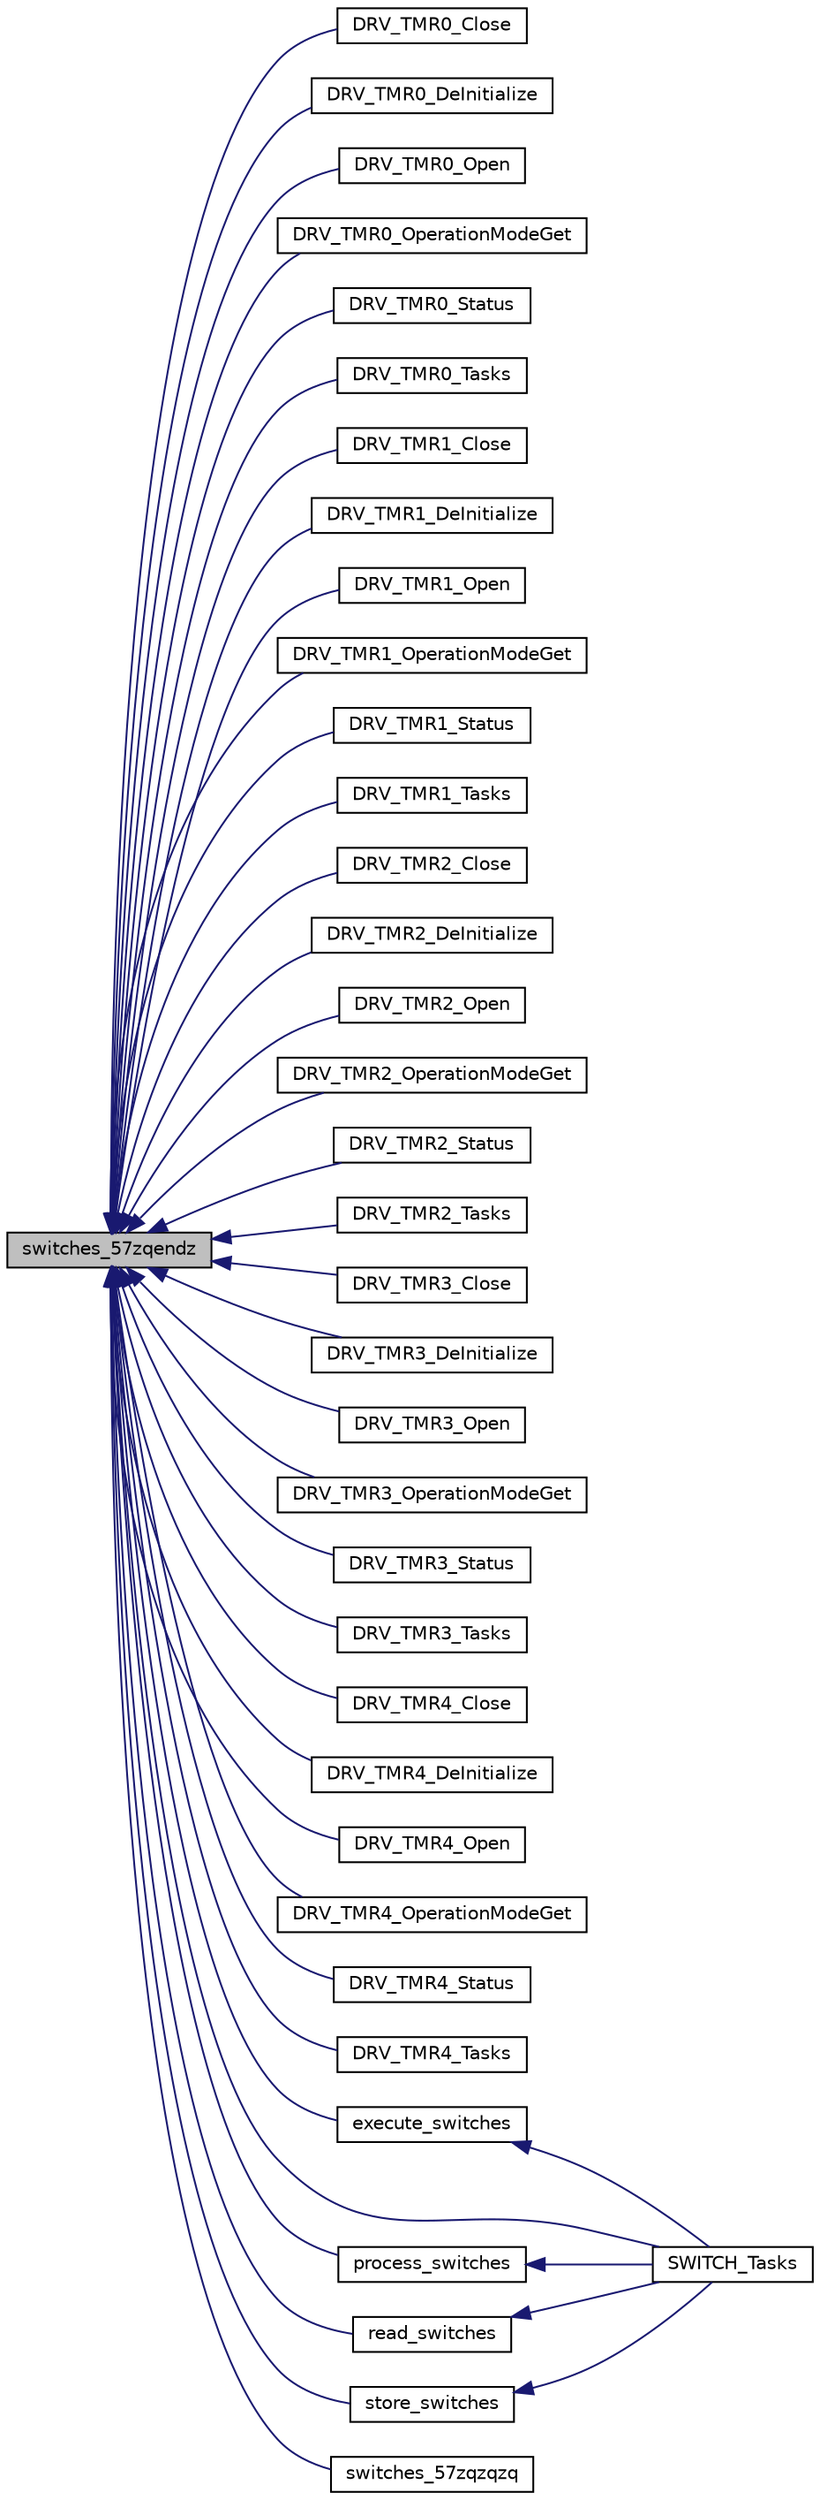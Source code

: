 digraph "switches_57zqendz"
{
  edge [fontname="Helvetica",fontsize="10",labelfontname="Helvetica",labelfontsize="10"];
  node [fontname="Helvetica",fontsize="10",shape=record];
  rankdir="LR";
  Node1726 [label="switches_57zqendz",height=0.2,width=0.4,color="black", fillcolor="grey75", style="filled", fontcolor="black"];
  Node1726 -> Node1727 [dir="back",color="midnightblue",fontsize="10",style="solid",fontname="Helvetica"];
  Node1727 [label="DRV_TMR0_Close",height=0.2,width=0.4,color="black", fillcolor="white", style="filled",URL="$inszt__switches_8c.html#a32eae35a1e64a44969e70c746ec9cdc2"];
  Node1726 -> Node1728 [dir="back",color="midnightblue",fontsize="10",style="solid",fontname="Helvetica"];
  Node1728 [label="DRV_TMR0_DeInitialize",height=0.2,width=0.4,color="black", fillcolor="white", style="filled",URL="$inszt__switches_8c.html#ac35e22ce2277246569aa15a0142f42de"];
  Node1726 -> Node1729 [dir="back",color="midnightblue",fontsize="10",style="solid",fontname="Helvetica"];
  Node1729 [label="DRV_TMR0_Open",height=0.2,width=0.4,color="black", fillcolor="white", style="filled",URL="$inszt__switches_8c.html#a6185be0b1acc5308100e9c168c6d9882"];
  Node1726 -> Node1730 [dir="back",color="midnightblue",fontsize="10",style="solid",fontname="Helvetica"];
  Node1730 [label="DRV_TMR0_OperationModeGet",height=0.2,width=0.4,color="black", fillcolor="white", style="filled",URL="$inszt__switches_8c.html#a75154e72363837310412c5f0f77ca99b"];
  Node1726 -> Node1731 [dir="back",color="midnightblue",fontsize="10",style="solid",fontname="Helvetica"];
  Node1731 [label="DRV_TMR0_Status",height=0.2,width=0.4,color="black", fillcolor="white", style="filled",URL="$inszt__switches_8c.html#aa0b45abb3787c0b80fba63077983fda6"];
  Node1726 -> Node1732 [dir="back",color="midnightblue",fontsize="10",style="solid",fontname="Helvetica"];
  Node1732 [label="DRV_TMR0_Tasks",height=0.2,width=0.4,color="black", fillcolor="white", style="filled",URL="$inszt__switches_8c.html#a074ed24077060483c762988f726d23e9"];
  Node1726 -> Node1733 [dir="back",color="midnightblue",fontsize="10",style="solid",fontname="Helvetica"];
  Node1733 [label="DRV_TMR1_Close",height=0.2,width=0.4,color="black", fillcolor="white", style="filled",URL="$inszt__switches_8c.html#a6a5cde4bb2a1f040394eff6085aa1d59"];
  Node1726 -> Node1734 [dir="back",color="midnightblue",fontsize="10",style="solid",fontname="Helvetica"];
  Node1734 [label="DRV_TMR1_DeInitialize",height=0.2,width=0.4,color="black", fillcolor="white", style="filled",URL="$inszt__switches_8c.html#abf7739f5097a1ceff5268ea070a35c9e"];
  Node1726 -> Node1735 [dir="back",color="midnightblue",fontsize="10",style="solid",fontname="Helvetica"];
  Node1735 [label="DRV_TMR1_Open",height=0.2,width=0.4,color="black", fillcolor="white", style="filled",URL="$inszt__switches_8c.html#ac23662f1a2e62aff3d8576b4fb403b5e"];
  Node1726 -> Node1736 [dir="back",color="midnightblue",fontsize="10",style="solid",fontname="Helvetica"];
  Node1736 [label="DRV_TMR1_OperationModeGet",height=0.2,width=0.4,color="black", fillcolor="white", style="filled",URL="$inszt__switches_8c.html#a2ddcb52c248a14db2f5d3cc2b8396b4d"];
  Node1726 -> Node1737 [dir="back",color="midnightblue",fontsize="10",style="solid",fontname="Helvetica"];
  Node1737 [label="DRV_TMR1_Status",height=0.2,width=0.4,color="black", fillcolor="white", style="filled",URL="$inszt__switches_8c.html#af0b509a65d0cc40830845f905e72f383"];
  Node1726 -> Node1738 [dir="back",color="midnightblue",fontsize="10",style="solid",fontname="Helvetica"];
  Node1738 [label="DRV_TMR1_Tasks",height=0.2,width=0.4,color="black", fillcolor="white", style="filled",URL="$inszt__switches_8c.html#a0c01e1083b80ad88b2bc0fae758b1f0e"];
  Node1726 -> Node1739 [dir="back",color="midnightblue",fontsize="10",style="solid",fontname="Helvetica"];
  Node1739 [label="DRV_TMR2_Close",height=0.2,width=0.4,color="black", fillcolor="white", style="filled",URL="$inszt__switches_8c.html#a5ad44e5f36f8a566c396331e7c08c15d"];
  Node1726 -> Node1740 [dir="back",color="midnightblue",fontsize="10",style="solid",fontname="Helvetica"];
  Node1740 [label="DRV_TMR2_DeInitialize",height=0.2,width=0.4,color="black", fillcolor="white", style="filled",URL="$inszt__switches_8c.html#a0aa800750e31f5d3aea0afcd7faa41fe"];
  Node1726 -> Node1741 [dir="back",color="midnightblue",fontsize="10",style="solid",fontname="Helvetica"];
  Node1741 [label="DRV_TMR2_Open",height=0.2,width=0.4,color="black", fillcolor="white", style="filled",URL="$inszt__switches_8c.html#ae3ec2e7d926f1dfcf4d5b4ec3f4452b1"];
  Node1726 -> Node1742 [dir="back",color="midnightblue",fontsize="10",style="solid",fontname="Helvetica"];
  Node1742 [label="DRV_TMR2_OperationModeGet",height=0.2,width=0.4,color="black", fillcolor="white", style="filled",URL="$inszt__switches_8c.html#aaec612bc5ca6823e226aa9e168f0f7e4"];
  Node1726 -> Node1743 [dir="back",color="midnightblue",fontsize="10",style="solid",fontname="Helvetica"];
  Node1743 [label="DRV_TMR2_Status",height=0.2,width=0.4,color="black", fillcolor="white", style="filled",URL="$inszt__switches_8c.html#ab66021f387d5cbb3e7ab20b7718aa773"];
  Node1726 -> Node1744 [dir="back",color="midnightblue",fontsize="10",style="solid",fontname="Helvetica"];
  Node1744 [label="DRV_TMR2_Tasks",height=0.2,width=0.4,color="black", fillcolor="white", style="filled",URL="$inszt__switches_8c.html#a4cae103296c260a0cacd0bfbb02abec6"];
  Node1726 -> Node1745 [dir="back",color="midnightblue",fontsize="10",style="solid",fontname="Helvetica"];
  Node1745 [label="DRV_TMR3_Close",height=0.2,width=0.4,color="black", fillcolor="white", style="filled",URL="$inszt__switches_8c.html#a5dd9fa4b5c96ae83f17ed22952b3526b"];
  Node1726 -> Node1746 [dir="back",color="midnightblue",fontsize="10",style="solid",fontname="Helvetica"];
  Node1746 [label="DRV_TMR3_DeInitialize",height=0.2,width=0.4,color="black", fillcolor="white", style="filled",URL="$inszt__switches_8c.html#a51119949a1b0dc2ade9d15cd3eef3cf9"];
  Node1726 -> Node1747 [dir="back",color="midnightblue",fontsize="10",style="solid",fontname="Helvetica"];
  Node1747 [label="DRV_TMR3_Open",height=0.2,width=0.4,color="black", fillcolor="white", style="filled",URL="$inszt__switches_8c.html#a14def85d2721c6fe7a0f52e5da985745"];
  Node1726 -> Node1748 [dir="back",color="midnightblue",fontsize="10",style="solid",fontname="Helvetica"];
  Node1748 [label="DRV_TMR3_OperationModeGet",height=0.2,width=0.4,color="black", fillcolor="white", style="filled",URL="$inszt__switches_8c.html#aba3d374b5742c8fed77fb9c5125906e8"];
  Node1726 -> Node1749 [dir="back",color="midnightblue",fontsize="10",style="solid",fontname="Helvetica"];
  Node1749 [label="DRV_TMR3_Status",height=0.2,width=0.4,color="black", fillcolor="white", style="filled",URL="$inszt__switches_8c.html#ab337820f2261ee63bfbdbe91f999de92"];
  Node1726 -> Node1750 [dir="back",color="midnightblue",fontsize="10",style="solid",fontname="Helvetica"];
  Node1750 [label="DRV_TMR3_Tasks",height=0.2,width=0.4,color="black", fillcolor="white", style="filled",URL="$inszt__switches_8c.html#ac4622292b2dab66f9b5ae9778db08478"];
  Node1726 -> Node1751 [dir="back",color="midnightblue",fontsize="10",style="solid",fontname="Helvetica"];
  Node1751 [label="DRV_TMR4_Close",height=0.2,width=0.4,color="black", fillcolor="white", style="filled",URL="$inszt__switches_8c.html#abca98245dd4f6348cc96c19911fa2f7f"];
  Node1726 -> Node1752 [dir="back",color="midnightblue",fontsize="10",style="solid",fontname="Helvetica"];
  Node1752 [label="DRV_TMR4_DeInitialize",height=0.2,width=0.4,color="black", fillcolor="white", style="filled",URL="$inszt__switches_8c.html#a24315793d9553d184024aea496534bc5"];
  Node1726 -> Node1753 [dir="back",color="midnightblue",fontsize="10",style="solid",fontname="Helvetica"];
  Node1753 [label="DRV_TMR4_Open",height=0.2,width=0.4,color="black", fillcolor="white", style="filled",URL="$inszt__switches_8c.html#a6e2c39c5a9d8b23859be0e673b43b1b9"];
  Node1726 -> Node1754 [dir="back",color="midnightblue",fontsize="10",style="solid",fontname="Helvetica"];
  Node1754 [label="DRV_TMR4_OperationModeGet",height=0.2,width=0.4,color="black", fillcolor="white", style="filled",URL="$inszt__switches_8c.html#ad47780c4b3a36ef4f64841b0106a751d"];
  Node1726 -> Node1755 [dir="back",color="midnightblue",fontsize="10",style="solid",fontname="Helvetica"];
  Node1755 [label="DRV_TMR4_Status",height=0.2,width=0.4,color="black", fillcolor="white", style="filled",URL="$inszt__switches_8c.html#aeb55a9257642cf221bcb641b25033668"];
  Node1726 -> Node1756 [dir="back",color="midnightblue",fontsize="10",style="solid",fontname="Helvetica"];
  Node1756 [label="DRV_TMR4_Tasks",height=0.2,width=0.4,color="black", fillcolor="white", style="filled",URL="$inszt__switches_8c.html#a97a4bb302673812056f8ad54ea70b59e"];
  Node1726 -> Node1757 [dir="back",color="midnightblue",fontsize="10",style="solid",fontname="Helvetica"];
  Node1757 [label="execute_switches",height=0.2,width=0.4,color="black", fillcolor="white", style="filled",URL="$inszt__switches_8c.html#aed0a5a04947c339791d9c4ff3c430ed3"];
  Node1757 -> Node1758 [dir="back",color="midnightblue",fontsize="10",style="solid",fontname="Helvetica"];
  Node1758 [label="SWITCH_Tasks",height=0.2,width=0.4,color="black", fillcolor="white", style="filled",URL="$switches_8h.html#a0ffce63133343b1dfc8e67d0f6d13780"];
  Node1726 -> Node1759 [dir="back",color="midnightblue",fontsize="10",style="solid",fontname="Helvetica"];
  Node1759 [label="process_switches",height=0.2,width=0.4,color="black", fillcolor="white", style="filled",URL="$inszt__switches_8c.html#ad6c7997f17934c16032f65c75744f056"];
  Node1759 -> Node1758 [dir="back",color="midnightblue",fontsize="10",style="solid",fontname="Helvetica"];
  Node1726 -> Node1760 [dir="back",color="midnightblue",fontsize="10",style="solid",fontname="Helvetica"];
  Node1760 [label="read_switches",height=0.2,width=0.4,color="black", fillcolor="white", style="filled",URL="$inszt__switches_8c.html#a72386960c37426d8bb9bd9531d2e1484"];
  Node1760 -> Node1758 [dir="back",color="midnightblue",fontsize="10",style="solid",fontname="Helvetica"];
  Node1726 -> Node1761 [dir="back",color="midnightblue",fontsize="10",style="solid",fontname="Helvetica"];
  Node1761 [label="store_switches",height=0.2,width=0.4,color="black", fillcolor="white", style="filled",URL="$inszt__switches_8c.html#a9b67fe7001c0d8cac409f5a5fcaa7f6c"];
  Node1761 -> Node1758 [dir="back",color="midnightblue",fontsize="10",style="solid",fontname="Helvetica"];
  Node1726 -> Node1758 [dir="back",color="midnightblue",fontsize="10",style="solid",fontname="Helvetica"];
  Node1726 -> Node1762 [dir="back",color="midnightblue",fontsize="10",style="solid",fontname="Helvetica"];
  Node1762 [label="switches_57zqzqzq",height=0.2,width=0.4,color="black", fillcolor="white", style="filled",URL="$inszt__switches_8c.html#a506c7a8082972cdea199dc29776ccadc"];
}
